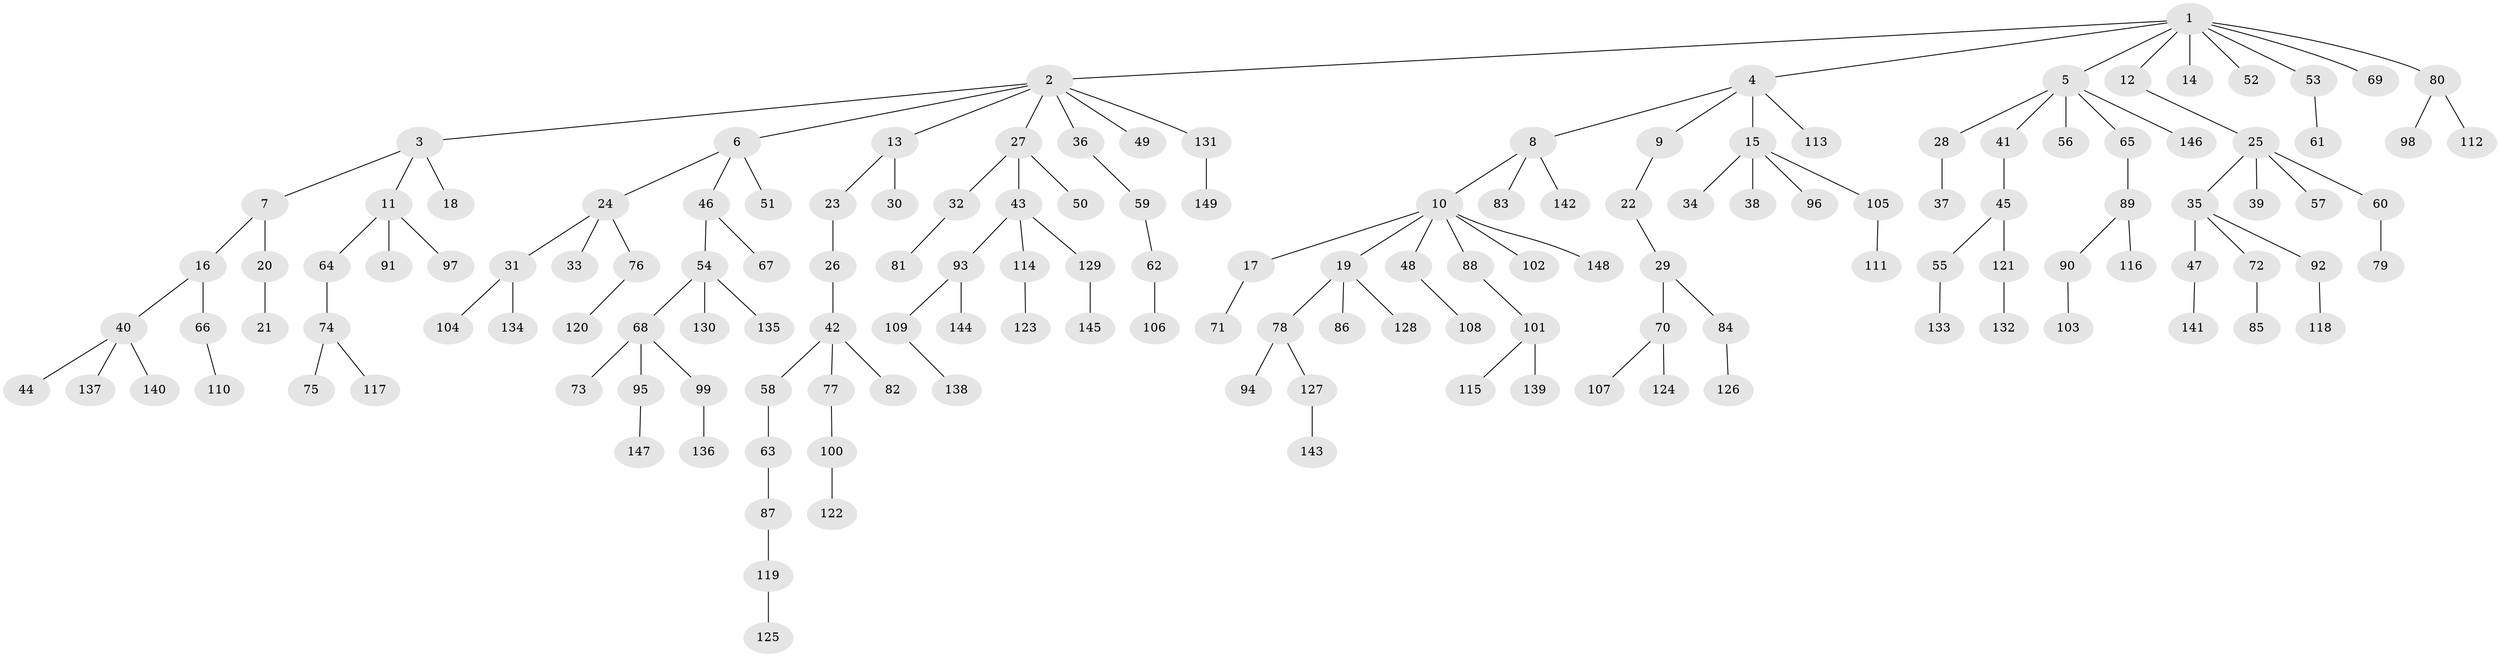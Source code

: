 // Generated by graph-tools (version 1.1) at 2025/53/03/09/25 04:53:02]
// undirected, 149 vertices, 148 edges
graph export_dot {
graph [start="1"]
  node [color=gray90,style=filled];
  1;
  2;
  3;
  4;
  5;
  6;
  7;
  8;
  9;
  10;
  11;
  12;
  13;
  14;
  15;
  16;
  17;
  18;
  19;
  20;
  21;
  22;
  23;
  24;
  25;
  26;
  27;
  28;
  29;
  30;
  31;
  32;
  33;
  34;
  35;
  36;
  37;
  38;
  39;
  40;
  41;
  42;
  43;
  44;
  45;
  46;
  47;
  48;
  49;
  50;
  51;
  52;
  53;
  54;
  55;
  56;
  57;
  58;
  59;
  60;
  61;
  62;
  63;
  64;
  65;
  66;
  67;
  68;
  69;
  70;
  71;
  72;
  73;
  74;
  75;
  76;
  77;
  78;
  79;
  80;
  81;
  82;
  83;
  84;
  85;
  86;
  87;
  88;
  89;
  90;
  91;
  92;
  93;
  94;
  95;
  96;
  97;
  98;
  99;
  100;
  101;
  102;
  103;
  104;
  105;
  106;
  107;
  108;
  109;
  110;
  111;
  112;
  113;
  114;
  115;
  116;
  117;
  118;
  119;
  120;
  121;
  122;
  123;
  124;
  125;
  126;
  127;
  128;
  129;
  130;
  131;
  132;
  133;
  134;
  135;
  136;
  137;
  138;
  139;
  140;
  141;
  142;
  143;
  144;
  145;
  146;
  147;
  148;
  149;
  1 -- 2;
  1 -- 4;
  1 -- 5;
  1 -- 12;
  1 -- 14;
  1 -- 52;
  1 -- 53;
  1 -- 69;
  1 -- 80;
  2 -- 3;
  2 -- 6;
  2 -- 13;
  2 -- 27;
  2 -- 36;
  2 -- 49;
  2 -- 131;
  3 -- 7;
  3 -- 11;
  3 -- 18;
  4 -- 8;
  4 -- 9;
  4 -- 15;
  4 -- 113;
  5 -- 28;
  5 -- 41;
  5 -- 56;
  5 -- 65;
  5 -- 146;
  6 -- 24;
  6 -- 46;
  6 -- 51;
  7 -- 16;
  7 -- 20;
  8 -- 10;
  8 -- 83;
  8 -- 142;
  9 -- 22;
  10 -- 17;
  10 -- 19;
  10 -- 48;
  10 -- 88;
  10 -- 102;
  10 -- 148;
  11 -- 64;
  11 -- 91;
  11 -- 97;
  12 -- 25;
  13 -- 23;
  13 -- 30;
  15 -- 34;
  15 -- 38;
  15 -- 96;
  15 -- 105;
  16 -- 40;
  16 -- 66;
  17 -- 71;
  19 -- 78;
  19 -- 86;
  19 -- 128;
  20 -- 21;
  22 -- 29;
  23 -- 26;
  24 -- 31;
  24 -- 33;
  24 -- 76;
  25 -- 35;
  25 -- 39;
  25 -- 57;
  25 -- 60;
  26 -- 42;
  27 -- 32;
  27 -- 43;
  27 -- 50;
  28 -- 37;
  29 -- 70;
  29 -- 84;
  31 -- 104;
  31 -- 134;
  32 -- 81;
  35 -- 47;
  35 -- 72;
  35 -- 92;
  36 -- 59;
  40 -- 44;
  40 -- 137;
  40 -- 140;
  41 -- 45;
  42 -- 58;
  42 -- 77;
  42 -- 82;
  43 -- 93;
  43 -- 114;
  43 -- 129;
  45 -- 55;
  45 -- 121;
  46 -- 54;
  46 -- 67;
  47 -- 141;
  48 -- 108;
  53 -- 61;
  54 -- 68;
  54 -- 130;
  54 -- 135;
  55 -- 133;
  58 -- 63;
  59 -- 62;
  60 -- 79;
  62 -- 106;
  63 -- 87;
  64 -- 74;
  65 -- 89;
  66 -- 110;
  68 -- 73;
  68 -- 95;
  68 -- 99;
  70 -- 107;
  70 -- 124;
  72 -- 85;
  74 -- 75;
  74 -- 117;
  76 -- 120;
  77 -- 100;
  78 -- 94;
  78 -- 127;
  80 -- 98;
  80 -- 112;
  84 -- 126;
  87 -- 119;
  88 -- 101;
  89 -- 90;
  89 -- 116;
  90 -- 103;
  92 -- 118;
  93 -- 109;
  93 -- 144;
  95 -- 147;
  99 -- 136;
  100 -- 122;
  101 -- 115;
  101 -- 139;
  105 -- 111;
  109 -- 138;
  114 -- 123;
  119 -- 125;
  121 -- 132;
  127 -- 143;
  129 -- 145;
  131 -- 149;
}
